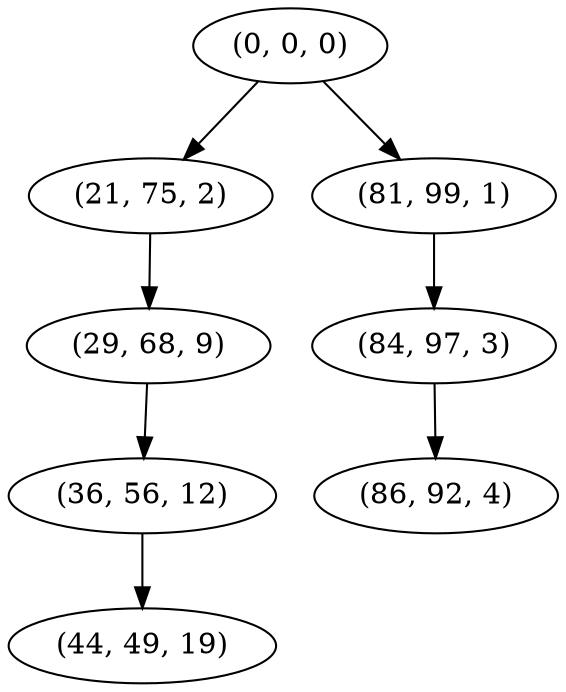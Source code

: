 digraph tree {
    "(0, 0, 0)";
    "(21, 75, 2)";
    "(29, 68, 9)";
    "(36, 56, 12)";
    "(44, 49, 19)";
    "(81, 99, 1)";
    "(84, 97, 3)";
    "(86, 92, 4)";
    "(0, 0, 0)" -> "(21, 75, 2)";
    "(0, 0, 0)" -> "(81, 99, 1)";
    "(21, 75, 2)" -> "(29, 68, 9)";
    "(29, 68, 9)" -> "(36, 56, 12)";
    "(36, 56, 12)" -> "(44, 49, 19)";
    "(81, 99, 1)" -> "(84, 97, 3)";
    "(84, 97, 3)" -> "(86, 92, 4)";
}
